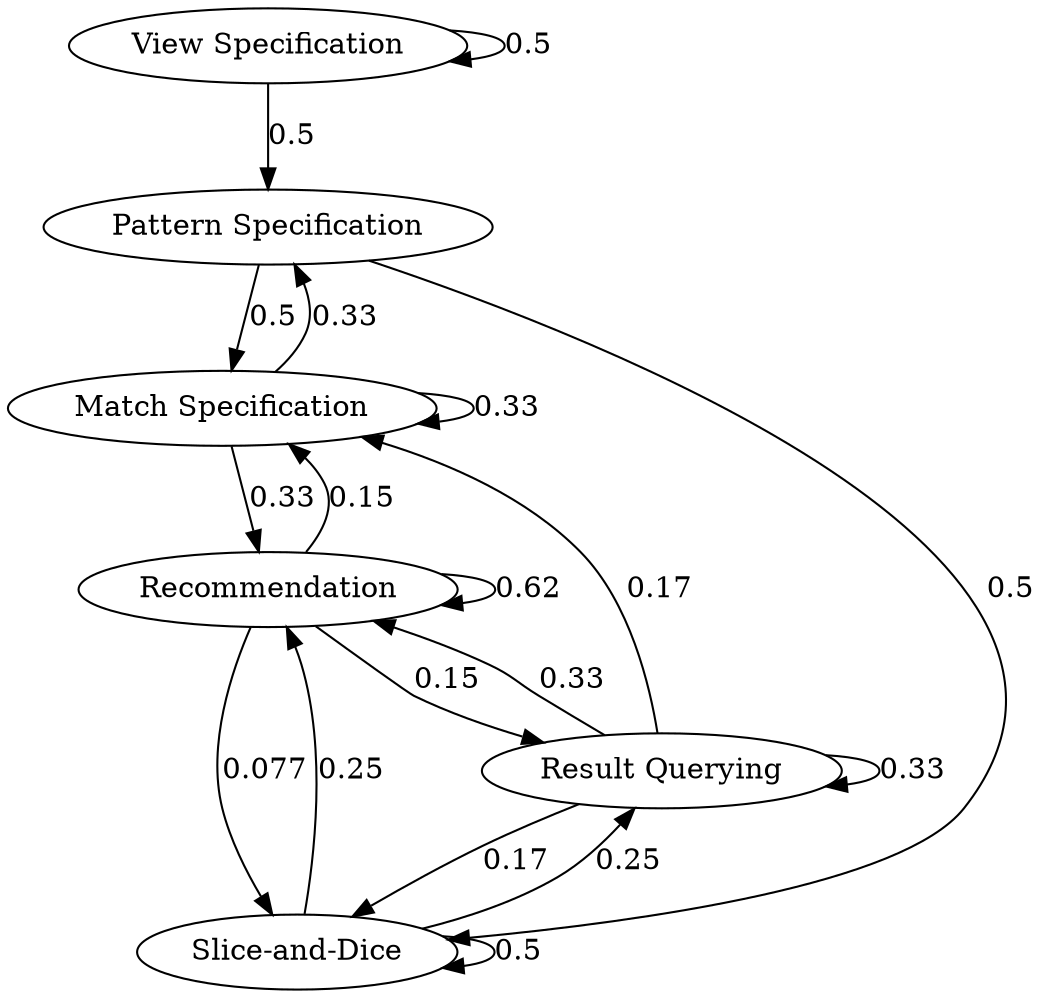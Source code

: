 digraph  {
"Pattern Specification";
"Match Specification";
"View Specification";
"Slice-and-Dice";
"Result Querying";
Recommendation;
"Pattern Specification" -> "Match Specification"  [weight="0.5", label="0.5"];
"Pattern Specification" -> "Slice-and-Dice"  [weight="0.5", label="0.5"];
"Match Specification" -> "Pattern Specification"  [weight="0.3333333333333333", label="0.33"];
"Match Specification" -> "Match Specification"  [weight="0.3333333333333333", label="0.33"];
"Match Specification" -> Recommendation  [weight="0.3333333333333333", label="0.33"];
"View Specification" -> "Pattern Specification"  [weight="0.5", label="0.5"];
"View Specification" -> "View Specification"  [weight="0.5", label="0.5"];
"Slice-and-Dice" -> "Slice-and-Dice"  [weight="0.5", label="0.5"];
"Slice-and-Dice" -> "Result Querying"  [weight="0.25", label="0.25"];
"Slice-and-Dice" -> Recommendation  [weight="0.25", label="0.25"];
"Result Querying" -> "Match Specification"  [weight="0.16666666666666666", label="0.17"];
"Result Querying" -> "Slice-and-Dice"  [weight="0.16666666666666666", label="0.17"];
"Result Querying" -> "Result Querying"  [weight="0.3333333333333333", label="0.33"];
"Result Querying" -> Recommendation  [weight="0.3333333333333333", label="0.33"];
Recommendation -> "Match Specification"  [weight="0.15384615384615385", label="0.15"];
Recommendation -> "Slice-and-Dice"  [weight="0.07692307692307693", label="0.077"];
Recommendation -> "Result Querying"  [weight="0.15384615384615385", label="0.15"];
Recommendation -> Recommendation  [weight="0.6153846153846154", label="0.62"];
}

